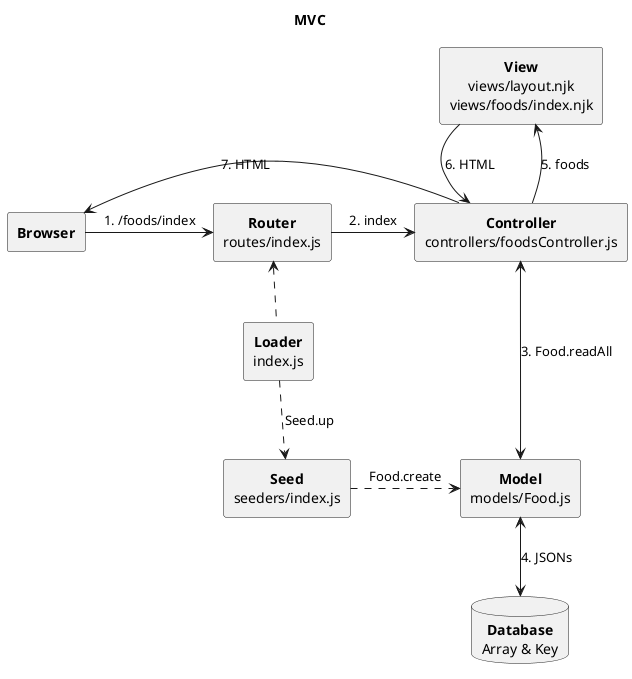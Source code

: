 @startuml
title MVC
hide footbox
skinparam monochrome true
skinparam defaultTextAlignment center

rectangle Browser [
  <b>Browser
]
rectangle Loader [
  <b>Loader
  index.js
]
rectangle Router [
  <b>Router
  routes/index.js
]
rectangle Controller [
  <b>Controller
  controllers/foodsController.js
]
rectangle Model [
  <b>Model
  models/Food.js
]
rectangle Seed [
  <b>Seed
  seeders/index.js
]
rectangle View [
  <b>View
  views/layout.njk
  views/foods/index.njk
]
database Database [
  <b>Database
  Array & Key
]

Browser -> Router: 1. /foods/index
Router -right-> Controller: 2. index
Controller <-down-> Model: 3. Food.readAll
Model <-down-> Database: 4. JSONs
View -down-> Controller: 6. HTML
View -[hidden]- Controller
Controller -up-> View: 5. foods
Controller -left-> Browser : 7. HTML
Loader .up.> Router
Loader .down.> Seed: Seed.up
Seed .right.> Model: Food.create

@enduml

